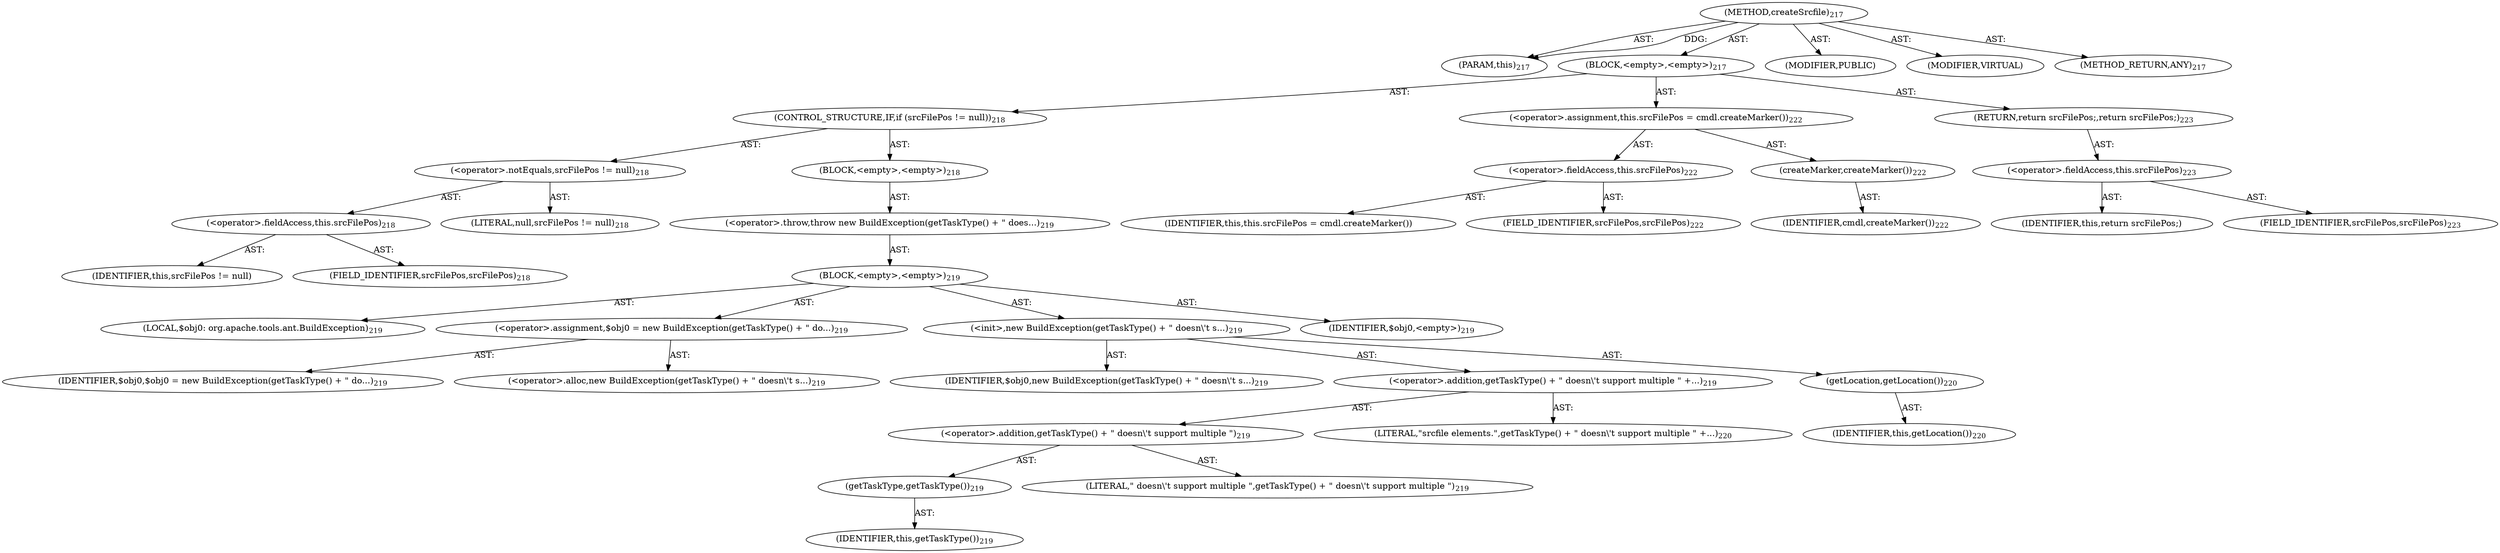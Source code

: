 digraph "createSrcfile" {  
"111669149708" [label = <(METHOD,createSrcfile)<SUB>217</SUB>> ]
"115964116997" [label = <(PARAM,this)<SUB>217</SUB>> ]
"25769803788" [label = <(BLOCK,&lt;empty&gt;,&lt;empty&gt;)<SUB>217</SUB>> ]
"47244640256" [label = <(CONTROL_STRUCTURE,IF,if (srcFilePos != null))<SUB>218</SUB>> ]
"30064771097" [label = <(&lt;operator&gt;.notEquals,srcFilePos != null)<SUB>218</SUB>> ]
"30064771098" [label = <(&lt;operator&gt;.fieldAccess,this.srcFilePos)<SUB>218</SUB>> ]
"68719476802" [label = <(IDENTIFIER,this,srcFilePos != null)> ]
"55834574860" [label = <(FIELD_IDENTIFIER,srcFilePos,srcFilePos)<SUB>218</SUB>> ]
"90194313216" [label = <(LITERAL,null,srcFilePos != null)<SUB>218</SUB>> ]
"25769803789" [label = <(BLOCK,&lt;empty&gt;,&lt;empty&gt;)<SUB>218</SUB>> ]
"30064771099" [label = <(&lt;operator&gt;.throw,throw new BuildException(getTaskType() + &quot; does...)<SUB>219</SUB>> ]
"25769803790" [label = <(BLOCK,&lt;empty&gt;,&lt;empty&gt;)<SUB>219</SUB>> ]
"94489280512" [label = <(LOCAL,$obj0: org.apache.tools.ant.BuildException)<SUB>219</SUB>> ]
"30064771100" [label = <(&lt;operator&gt;.assignment,$obj0 = new BuildException(getTaskType() + &quot; do...)<SUB>219</SUB>> ]
"68719476803" [label = <(IDENTIFIER,$obj0,$obj0 = new BuildException(getTaskType() + &quot; do...)<SUB>219</SUB>> ]
"30064771101" [label = <(&lt;operator&gt;.alloc,new BuildException(getTaskType() + &quot; doesn\'t s...)<SUB>219</SUB>> ]
"30064771102" [label = <(&lt;init&gt;,new BuildException(getTaskType() + &quot; doesn\'t s...)<SUB>219</SUB>> ]
"68719476804" [label = <(IDENTIFIER,$obj0,new BuildException(getTaskType() + &quot; doesn\'t s...)<SUB>219</SUB>> ]
"30064771103" [label = <(&lt;operator&gt;.addition,getTaskType() + &quot; doesn\'t support multiple &quot; +...)<SUB>219</SUB>> ]
"30064771104" [label = <(&lt;operator&gt;.addition,getTaskType() + &quot; doesn\'t support multiple &quot;)<SUB>219</SUB>> ]
"30064771105" [label = <(getTaskType,getTaskType())<SUB>219</SUB>> ]
"68719476741" [label = <(IDENTIFIER,this,getTaskType())<SUB>219</SUB>> ]
"90194313217" [label = <(LITERAL,&quot; doesn\'t support multiple &quot;,getTaskType() + &quot; doesn\'t support multiple &quot;)<SUB>219</SUB>> ]
"90194313218" [label = <(LITERAL,&quot;srcfile elements.&quot;,getTaskType() + &quot; doesn\'t support multiple &quot; +...)<SUB>220</SUB>> ]
"30064771106" [label = <(getLocation,getLocation())<SUB>220</SUB>> ]
"68719476742" [label = <(IDENTIFIER,this,getLocation())<SUB>220</SUB>> ]
"68719476805" [label = <(IDENTIFIER,$obj0,&lt;empty&gt;)<SUB>219</SUB>> ]
"30064771107" [label = <(&lt;operator&gt;.assignment,this.srcFilePos = cmdl.createMarker())<SUB>222</SUB>> ]
"30064771108" [label = <(&lt;operator&gt;.fieldAccess,this.srcFilePos)<SUB>222</SUB>> ]
"68719476806" [label = <(IDENTIFIER,this,this.srcFilePos = cmdl.createMarker())> ]
"55834574861" [label = <(FIELD_IDENTIFIER,srcFilePos,srcFilePos)<SUB>222</SUB>> ]
"30064771109" [label = <(createMarker,createMarker())<SUB>222</SUB>> ]
"68719476807" [label = <(IDENTIFIER,cmdl,createMarker())<SUB>222</SUB>> ]
"146028888064" [label = <(RETURN,return srcFilePos;,return srcFilePos;)<SUB>223</SUB>> ]
"30064771110" [label = <(&lt;operator&gt;.fieldAccess,this.srcFilePos)<SUB>223</SUB>> ]
"68719476808" [label = <(IDENTIFIER,this,return srcFilePos;)> ]
"55834574862" [label = <(FIELD_IDENTIFIER,srcFilePos,srcFilePos)<SUB>223</SUB>> ]
"133143986216" [label = <(MODIFIER,PUBLIC)> ]
"133143986217" [label = <(MODIFIER,VIRTUAL)> ]
"128849018892" [label = <(METHOD_RETURN,ANY)<SUB>217</SUB>> ]
  "111669149708" -> "115964116997"  [ label = "AST: "] 
  "111669149708" -> "25769803788"  [ label = "AST: "] 
  "111669149708" -> "133143986216"  [ label = "AST: "] 
  "111669149708" -> "133143986217"  [ label = "AST: "] 
  "111669149708" -> "128849018892"  [ label = "AST: "] 
  "25769803788" -> "47244640256"  [ label = "AST: "] 
  "25769803788" -> "30064771107"  [ label = "AST: "] 
  "25769803788" -> "146028888064"  [ label = "AST: "] 
  "47244640256" -> "30064771097"  [ label = "AST: "] 
  "47244640256" -> "25769803789"  [ label = "AST: "] 
  "30064771097" -> "30064771098"  [ label = "AST: "] 
  "30064771097" -> "90194313216"  [ label = "AST: "] 
  "30064771098" -> "68719476802"  [ label = "AST: "] 
  "30064771098" -> "55834574860"  [ label = "AST: "] 
  "25769803789" -> "30064771099"  [ label = "AST: "] 
  "30064771099" -> "25769803790"  [ label = "AST: "] 
  "25769803790" -> "94489280512"  [ label = "AST: "] 
  "25769803790" -> "30064771100"  [ label = "AST: "] 
  "25769803790" -> "30064771102"  [ label = "AST: "] 
  "25769803790" -> "68719476805"  [ label = "AST: "] 
  "30064771100" -> "68719476803"  [ label = "AST: "] 
  "30064771100" -> "30064771101"  [ label = "AST: "] 
  "30064771102" -> "68719476804"  [ label = "AST: "] 
  "30064771102" -> "30064771103"  [ label = "AST: "] 
  "30064771102" -> "30064771106"  [ label = "AST: "] 
  "30064771103" -> "30064771104"  [ label = "AST: "] 
  "30064771103" -> "90194313218"  [ label = "AST: "] 
  "30064771104" -> "30064771105"  [ label = "AST: "] 
  "30064771104" -> "90194313217"  [ label = "AST: "] 
  "30064771105" -> "68719476741"  [ label = "AST: "] 
  "30064771106" -> "68719476742"  [ label = "AST: "] 
  "30064771107" -> "30064771108"  [ label = "AST: "] 
  "30064771107" -> "30064771109"  [ label = "AST: "] 
  "30064771108" -> "68719476806"  [ label = "AST: "] 
  "30064771108" -> "55834574861"  [ label = "AST: "] 
  "30064771109" -> "68719476807"  [ label = "AST: "] 
  "146028888064" -> "30064771110"  [ label = "AST: "] 
  "30064771110" -> "68719476808"  [ label = "AST: "] 
  "30064771110" -> "55834574862"  [ label = "AST: "] 
  "111669149708" -> "115964116997"  [ label = "DDG: "] 
}
